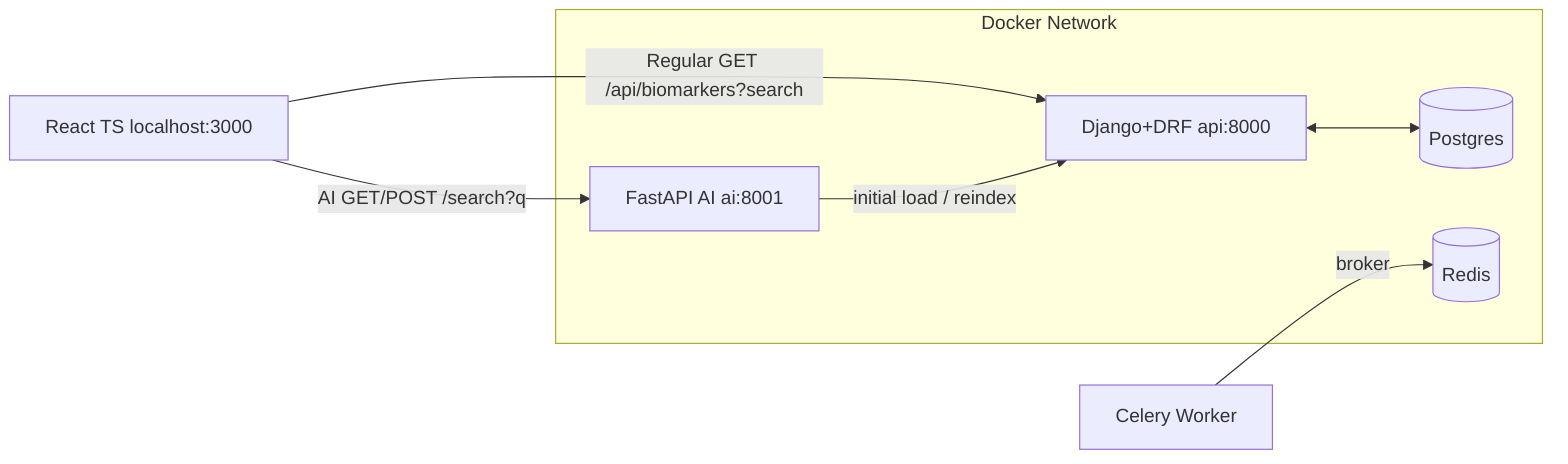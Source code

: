 graph LR
  A[React TS localhost:3000]
  subgraph Docker Network
    B[Django+DRF api:8000]
    C[FastAPI AI ai:8001]
    D[(Postgres)]
    E[(Redis)]
  end

  A -- Regular GET /api/biomarkers?search --> B
  A -- AI GET/POST /search?q --> C
  C -- initial load / reindex --> B
  B <--> D
  Celery[Celery Worker] -- broker --> E
